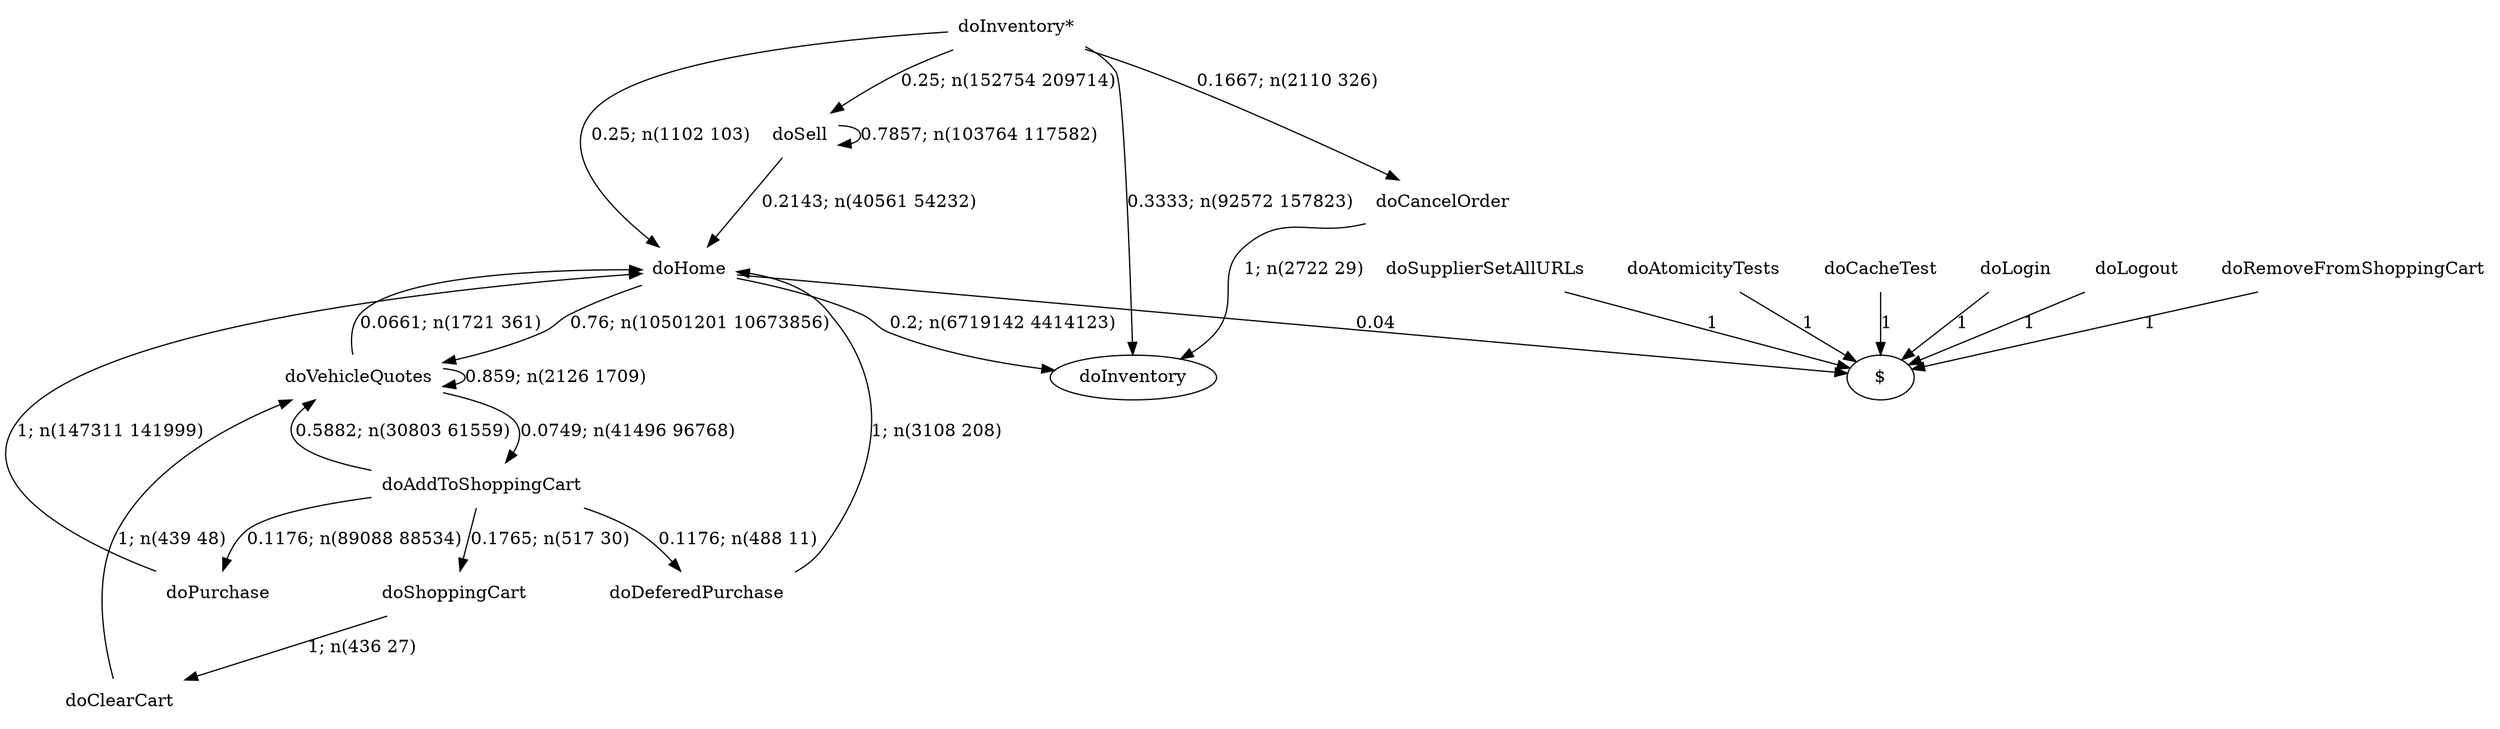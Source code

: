 digraph G {"doInventory*" [label="doInventory*",shape=none];"doSupplierSetAllURLs" [label="doSupplierSetAllURLs",shape=none];"doAtomicityTests" [label="doAtomicityTests",shape=none];"doCacheTest" [label="doCacheTest",shape=none];"doLogin" [label="doLogin",shape=none];"doVehicleQuotes" [label="doVehicleQuotes",shape=none];"doAddToShoppingCart" [label="doAddToShoppingCart",shape=none];"doDeferedPurchase" [label="doDeferedPurchase",shape=none];"doHome" [label="doHome",shape=none];"doShoppingCart" [label="doShoppingCart",shape=none];"doClearCart" [label="doClearCart",shape=none];"doPurchase" [label="doPurchase",shape=none];"doSell" [label="doSell",shape=none];"doLogout" [label="doLogout",shape=none];"doCancelOrder" [label="doCancelOrder",shape=none];"doRemoveFromShoppingCart" [label="doRemoveFromShoppingCart",shape=none];"doInventory*"->"doInventory" [style=solid,label="0.3333; n(92572 157823)"];"doInventory*"->"doHome" [style=solid,label="0.25; n(1102 103)"];"doInventory*"->"doSell" [style=solid,label="0.25; n(152754 209714)"];"doInventory*"->"doCancelOrder" [style=solid,label="0.1667; n(2110 326)"];"doSupplierSetAllURLs"->"$" [style=solid,label="1"];"doAtomicityTests"->"$" [style=solid,label="1"];"doCacheTest"->"$" [style=solid,label="1"];"doLogin"->"$" [style=solid,label="1"];"doVehicleQuotes"->"doVehicleQuotes" [style=solid,label="0.859; n(2126 1709)"];"doVehicleQuotes"->"doAddToShoppingCart" [style=solid,label="0.0749; n(41496 96768)"];"doVehicleQuotes"->"doHome" [style=solid,label="0.0661; n(1721 361)"];"doAddToShoppingCart"->"doVehicleQuotes" [style=solid,label="0.5882; n(30803 61559)"];"doAddToShoppingCart"->"doDeferedPurchase" [style=solid,label="0.1176; n(488 11)"];"doAddToShoppingCart"->"doShoppingCart" [style=solid,label="0.1765; n(517 30)"];"doAddToShoppingCart"->"doPurchase" [style=solid,label="0.1176; n(89088 88534)"];"doDeferedPurchase"->"doHome" [style=solid,label="1; n(3108 208)"];"doHome"->"doInventory" [style=solid,label="0.2; n(6719142 4414123)"];"doHome"->"doVehicleQuotes" [style=solid,label="0.76; n(10501201 10673856)"];"doHome"->"$" [style=solid,label="0.04"];"doShoppingCart"->"doClearCart" [style=solid,label="1; n(436 27)"];"doClearCart"->"doVehicleQuotes" [style=solid,label="1; n(439 48)"];"doPurchase"->"doHome" [style=solid,label="1; n(147311 141999)"];"doSell"->"doHome" [style=solid,label="0.2143; n(40561 54232)"];"doSell"->"doSell" [style=solid,label="0.7857; n(103764 117582)"];"doLogout"->"$" [style=solid,label="1"];"doCancelOrder"->"doInventory" [style=solid,label="1; n(2722 29)"];"doRemoveFromShoppingCart"->"$" [style=solid,label="1"];}